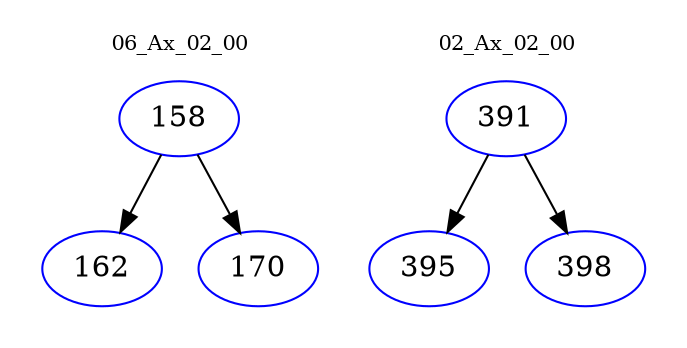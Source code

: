 digraph{
subgraph cluster_0 {
color = white
label = "06_Ax_02_00";
fontsize=10;
T0_158 [label="158", color="blue"]
T0_158 -> T0_162 [color="black"]
T0_162 [label="162", color="blue"]
T0_158 -> T0_170 [color="black"]
T0_170 [label="170", color="blue"]
}
subgraph cluster_1 {
color = white
label = "02_Ax_02_00";
fontsize=10;
T1_391 [label="391", color="blue"]
T1_391 -> T1_395 [color="black"]
T1_395 [label="395", color="blue"]
T1_391 -> T1_398 [color="black"]
T1_398 [label="398", color="blue"]
}
}
